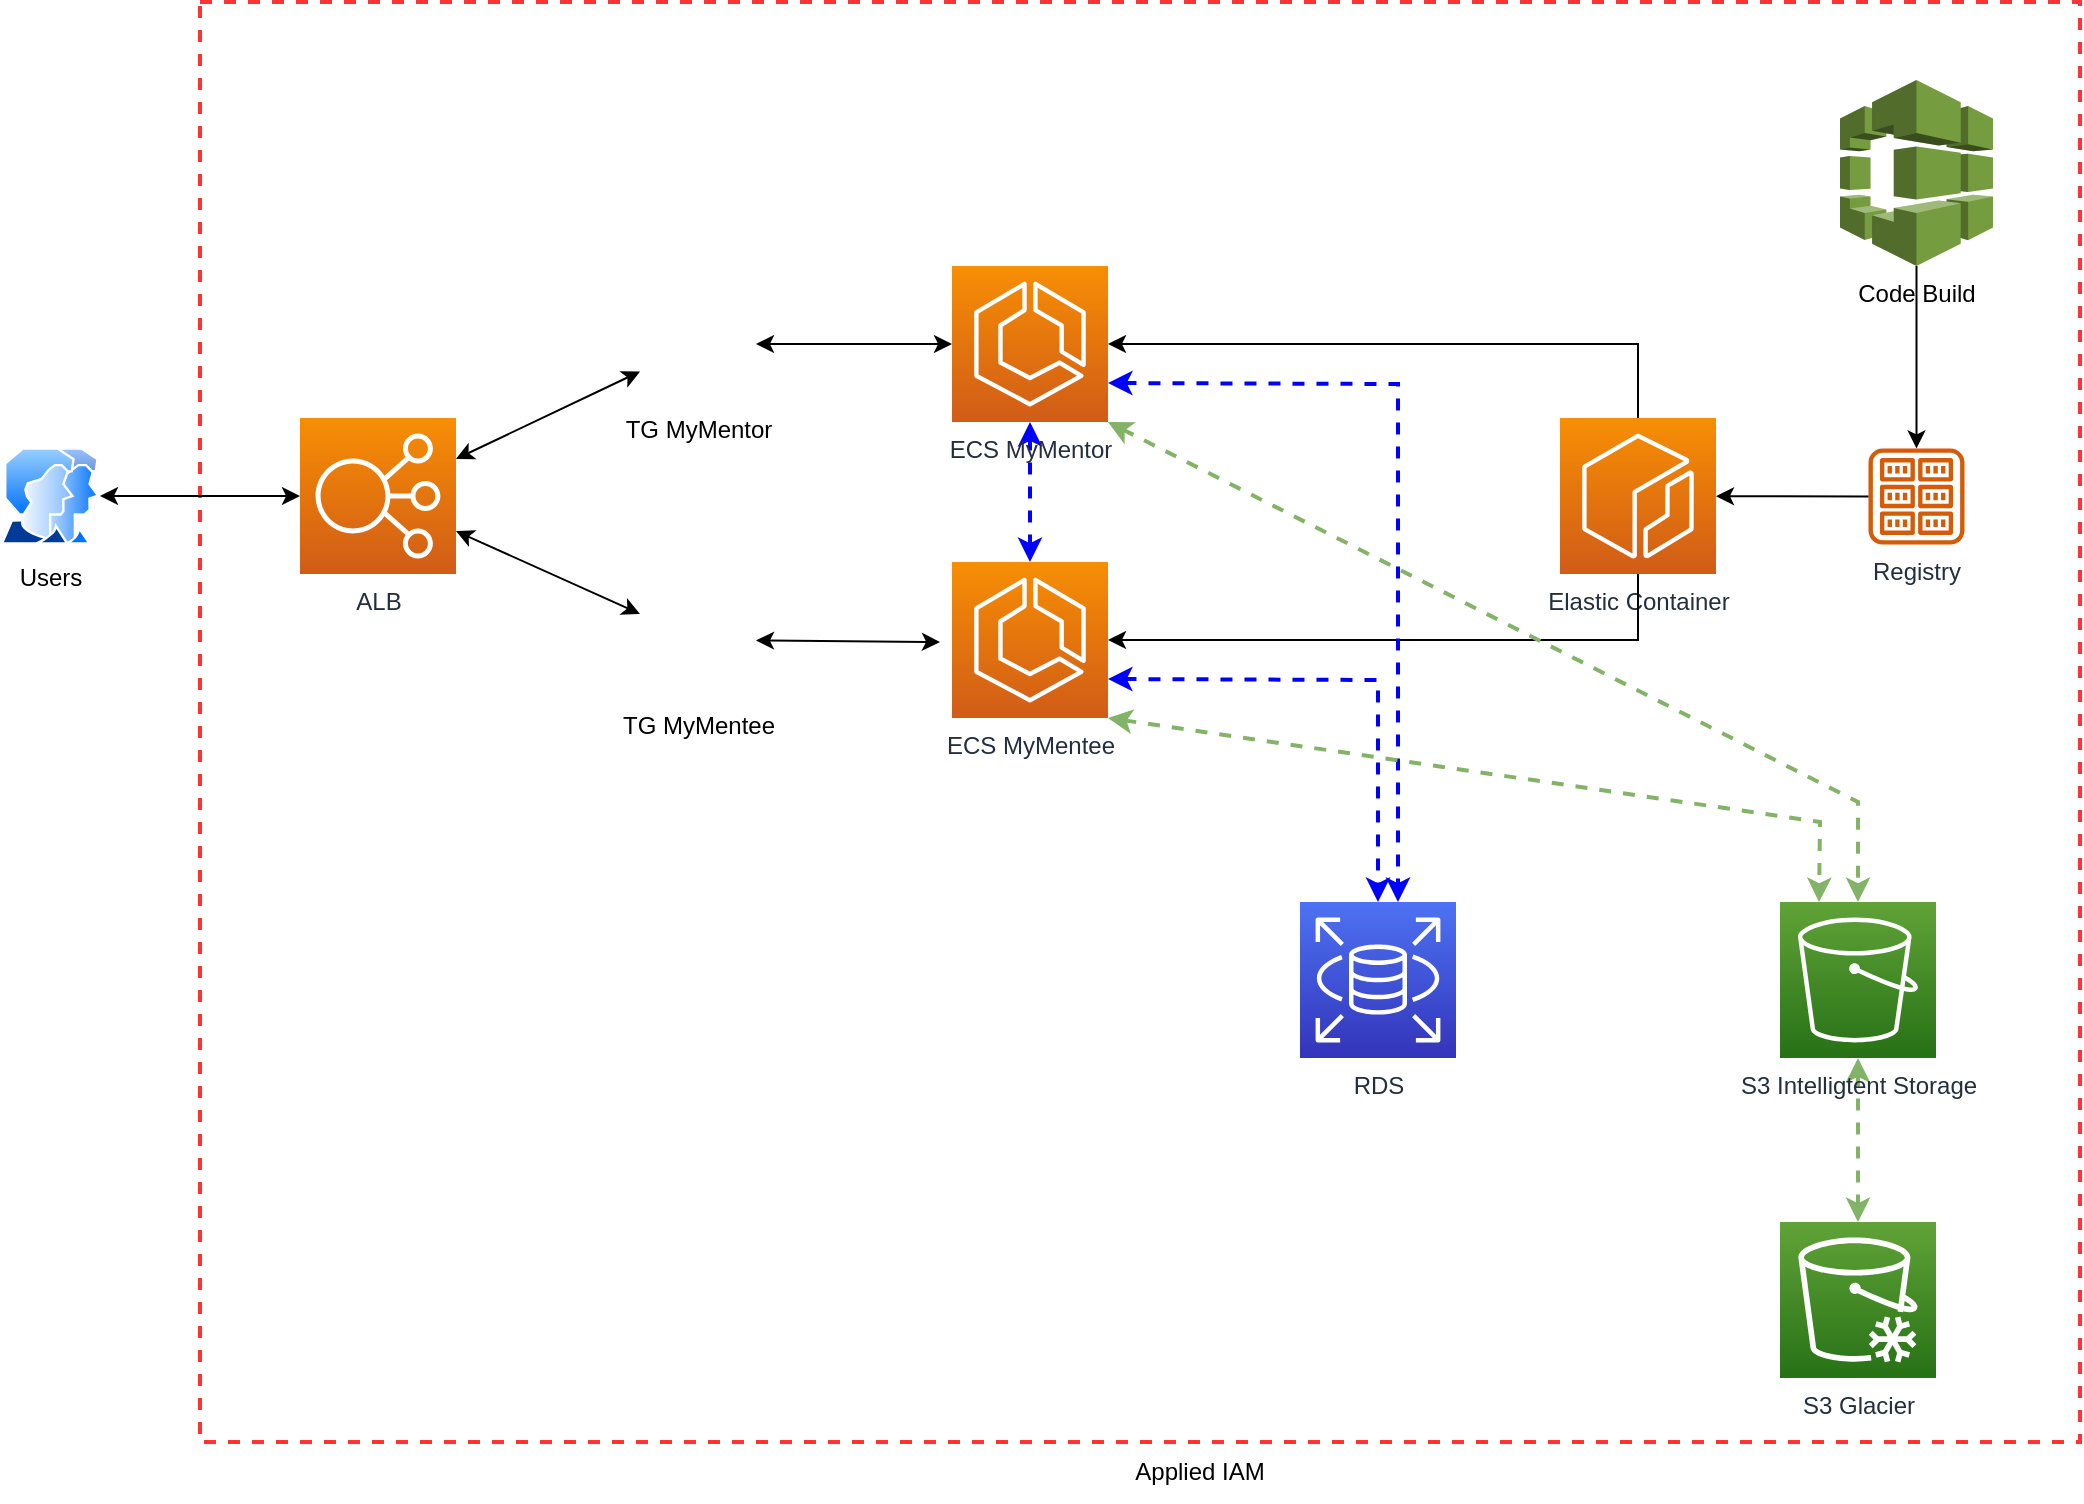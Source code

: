 <mxfile version="17.5.0" type="device"><diagram id="Ht1M8jgEwFfnCIfOTk4-" name="Page-1"><mxGraphModel dx="1038" dy="536" grid="1" gridSize="10" guides="1" tooltips="1" connect="1" arrows="1" fold="1" page="1" pageScale="1" pageWidth="1169" pageHeight="827" math="0" shadow="0"><root><mxCell id="0"/><mxCell id="1" parent="0"/><mxCell id="7U3oCb1K3WaN6vHThKJk-41" value="" style="rounded=0;whiteSpace=wrap;html=1;strokeColor=#FF3333;dashed=1;strokeWidth=2;" parent="1" vertex="1"><mxGeometry x="180" y="60" width="940" height="720" as="geometry"/></mxCell><mxCell id="7U3oCb1K3WaN6vHThKJk-6" value="&lt;div&gt;RDS&lt;/div&gt;" style="sketch=0;points=[[0,0,0],[0.25,0,0],[0.5,0,0],[0.75,0,0],[1,0,0],[0,1,0],[0.25,1,0],[0.5,1,0],[0.75,1,0],[1,1,0],[0,0.25,0],[0,0.5,0],[0,0.75,0],[1,0.25,0],[1,0.5,0],[1,0.75,0]];outlineConnect=0;fontColor=#232F3E;gradientColor=#4D72F3;gradientDirection=north;fillColor=#3334B9;strokeColor=#ffffff;dashed=0;verticalLabelPosition=bottom;verticalAlign=top;align=center;html=1;fontSize=12;fontStyle=0;aspect=fixed;shape=mxgraph.aws4.resourceIcon;resIcon=mxgraph.aws4.rds;" parent="1" vertex="1"><mxGeometry x="730" y="510" width="78" height="78" as="geometry"/></mxCell><mxCell id="7U3oCb1K3WaN6vHThKJk-8" value="ALB" style="sketch=0;points=[[0,0,0],[0.25,0,0],[0.5,0,0],[0.75,0,0],[1,0,0],[0,1,0],[0.25,1,0],[0.5,1,0],[0.75,1,0],[1,1,0],[0,0.25,0],[0,0.5,0],[0,0.75,0],[1,0.25,0],[1,0.5,0],[1,0.75,0]];outlineConnect=0;fontColor=#232F3E;gradientColor=#F78E04;gradientDirection=north;fillColor=#D05C17;strokeColor=#ffffff;dashed=0;verticalLabelPosition=bottom;verticalAlign=top;align=center;html=1;fontSize=12;fontStyle=0;aspect=fixed;shape=mxgraph.aws4.resourceIcon;resIcon=mxgraph.aws4.elastic_load_balancing;" parent="1" vertex="1"><mxGeometry x="230" y="268" width="78" height="78" as="geometry"/></mxCell><mxCell id="7U3oCb1K3WaN6vHThKJk-40" value="" style="edgeStyle=elbowEdgeStyle;rounded=0;orthogonalLoop=1;jettySize=auto;html=1;dashed=1;startArrow=classic;startFill=1;strokeColor=#0000FF;strokeWidth=2;" parent="1" source="7U3oCb1K3WaN6vHThKJk-12" target="7U3oCb1K3WaN6vHThKJk-19" edge="1"><mxGeometry relative="1" as="geometry"/></mxCell><mxCell id="7U3oCb1K3WaN6vHThKJk-12" value="ECS MyMentor" style="sketch=0;points=[[0,0,0],[0.25,0,0],[0.5,0,0],[0.75,0,0],[1,0,0],[0,1,0],[0.25,1,0],[0.5,1,0],[0.75,1,0],[1,1,0],[0,0.25,0],[0,0.5,0],[0,0.75,0],[1,0.25,0],[1,0.5,0],[1,0.75,0]];outlineConnect=0;fontColor=#232F3E;gradientColor=#F78E04;gradientDirection=north;fillColor=#D05C17;strokeColor=#ffffff;dashed=0;verticalLabelPosition=bottom;verticalAlign=top;align=center;html=1;fontSize=12;fontStyle=0;aspect=fixed;shape=mxgraph.aws4.resourceIcon;resIcon=mxgraph.aws4.ecs;" parent="1" vertex="1"><mxGeometry x="556" y="192" width="78" height="78" as="geometry"/></mxCell><mxCell id="7U3oCb1K3WaN6vHThKJk-13" value="Elastic Container" style="sketch=0;points=[[0,0,0],[0.25,0,0],[0.5,0,0],[0.75,0,0],[1,0,0],[0,1,0],[0.25,1,0],[0.5,1,0],[0.75,1,0],[1,1,0],[0,0.25,0],[0,0.5,0],[0,0.75,0],[1,0.25,0],[1,0.5,0],[1,0.75,0]];outlineConnect=0;fontColor=#232F3E;gradientColor=#F78E04;gradientDirection=north;fillColor=#D05C17;strokeColor=#ffffff;dashed=0;verticalLabelPosition=bottom;verticalAlign=top;align=center;html=1;fontSize=12;fontStyle=0;aspect=fixed;shape=mxgraph.aws4.resourceIcon;resIcon=mxgraph.aws4.ecr;" parent="1" vertex="1"><mxGeometry x="860" y="268" width="78" height="78" as="geometry"/></mxCell><mxCell id="7U3oCb1K3WaN6vHThKJk-14" value="Registry" style="sketch=0;outlineConnect=0;fontColor=#232F3E;gradientColor=none;fillColor=#D45B07;strokeColor=none;dashed=0;verticalLabelPosition=bottom;verticalAlign=top;align=center;html=1;fontSize=12;fontStyle=0;aspect=fixed;pointerEvents=1;shape=mxgraph.aws4.registry;" parent="1" vertex="1"><mxGeometry x="1014.25" y="283.25" width="48" height="48" as="geometry"/></mxCell><mxCell id="7U3oCb1K3WaN6vHThKJk-15" value="Code Build" style="outlineConnect=0;dashed=0;verticalLabelPosition=bottom;verticalAlign=top;align=center;html=1;shape=mxgraph.aws3.codebuild;fillColor=#759C3E;gradientColor=none;" parent="1" vertex="1"><mxGeometry x="1000" y="99" width="76.5" height="93" as="geometry"/></mxCell><mxCell id="7U3oCb1K3WaN6vHThKJk-46" style="edgeStyle=elbowEdgeStyle;rounded=0;orthogonalLoop=1;jettySize=auto;html=1;dashed=1;startArrow=classic;startFill=1;strokeColor=#82b366;strokeWidth=2;entryX=0.5;entryY=0;entryDx=0;entryDy=0;entryPerimeter=0;fillColor=#d5e8d4;" parent="1" source="7U3oCb1K3WaN6vHThKJk-16" target="7U3oCb1K3WaN6vHThKJk-44" edge="1"><mxGeometry relative="1" as="geometry"><mxPoint x="1009" y="660" as="targetPoint"/></mxGeometry></mxCell><mxCell id="7U3oCb1K3WaN6vHThKJk-16" value="S3 Intelligtent Storage" style="sketch=0;points=[[0,0,0],[0.25,0,0],[0.5,0,0],[0.75,0,0],[1,0,0],[0,1,0],[0.25,1,0],[0.5,1,0],[0.75,1,0],[1,1,0],[0,0.25,0],[0,0.5,0],[0,0.75,0],[1,0.25,0],[1,0.5,0],[1,0.75,0]];outlineConnect=0;fontColor=#232F3E;gradientColor=#60A337;gradientDirection=north;fillColor=#277116;strokeColor=#ffffff;dashed=0;verticalLabelPosition=bottom;verticalAlign=top;align=center;html=1;fontSize=12;fontStyle=0;aspect=fixed;shape=mxgraph.aws4.resourceIcon;resIcon=mxgraph.aws4.s3;" parent="1" vertex="1"><mxGeometry x="970" y="510" width="78" height="78" as="geometry"/></mxCell><mxCell id="7U3oCb1K3WaN6vHThKJk-17" value="Users" style="aspect=fixed;perimeter=ellipsePerimeter;html=1;align=center;shadow=0;dashed=0;spacingTop=3;image;image=img/lib/active_directory/user_accounts.svg;" parent="1" vertex="1"><mxGeometry x="80" y="282.75" width="50" height="48.5" as="geometry"/></mxCell><mxCell id="7U3oCb1K3WaN6vHThKJk-18" value="" style="endArrow=classic;startArrow=classic;html=1;rounded=0;" parent="1" source="7U3oCb1K3WaN6vHThKJk-17" target="7U3oCb1K3WaN6vHThKJk-8" edge="1"><mxGeometry width="50" height="50" relative="1" as="geometry"><mxPoint x="500" y="350" as="sourcePoint"/><mxPoint x="550" y="300" as="targetPoint"/></mxGeometry></mxCell><mxCell id="7U3oCb1K3WaN6vHThKJk-19" value="ECS MyMentee" style="sketch=0;points=[[0,0,0],[0.25,0,0],[0.5,0,0],[0.75,0,0],[1,0,0],[0,1,0],[0.25,1,0],[0.5,1,0],[0.75,1,0],[1,1,0],[0,0.25,0],[0,0.5,0],[0,0.75,0],[1,0.25,0],[1,0.5,0],[1,0.75,0]];outlineConnect=0;fontColor=#232F3E;gradientColor=#F78E04;gradientDirection=north;fillColor=#D05C17;strokeColor=#ffffff;dashed=0;verticalLabelPosition=bottom;verticalAlign=top;align=center;html=1;fontSize=12;fontStyle=0;aspect=fixed;shape=mxgraph.aws4.resourceIcon;resIcon=mxgraph.aws4.ecs;" parent="1" vertex="1"><mxGeometry x="556" y="340" width="78" height="78" as="geometry"/></mxCell><mxCell id="7U3oCb1K3WaN6vHThKJk-20" value="TG MyMentee" style="shape=image;html=1;verticalAlign=top;verticalLabelPosition=bottom;labelBackgroundColor=#ffffff;imageAspect=0;aspect=fixed;image=https://cdn1.iconfinder.com/data/icons/unicons-line-vol-3/24/focus-target-128.png" parent="1" vertex="1"><mxGeometry x="400" y="350" width="58" height="58" as="geometry"/></mxCell><mxCell id="7U3oCb1K3WaN6vHThKJk-21" value="TG MyMentor" style="shape=image;html=1;verticalAlign=top;verticalLabelPosition=bottom;labelBackgroundColor=#ffffff;imageAspect=0;aspect=fixed;image=https://cdn1.iconfinder.com/data/icons/unicons-line-vol-3/24/focus-target-128.png" parent="1" vertex="1"><mxGeometry x="400" y="202" width="58" height="58" as="geometry"/></mxCell><mxCell id="7U3oCb1K3WaN6vHThKJk-22" value="" style="endArrow=classic;html=1;rounded=0;" parent="1" source="7U3oCb1K3WaN6vHThKJk-15" target="7U3oCb1K3WaN6vHThKJk-14" edge="1"><mxGeometry width="50" height="50" relative="1" as="geometry"><mxPoint x="500" y="350" as="sourcePoint"/><mxPoint x="550" y="300" as="targetPoint"/></mxGeometry></mxCell><mxCell id="7U3oCb1K3WaN6vHThKJk-23" value="" style="endArrow=classic;html=1;rounded=0;" parent="1" source="7U3oCb1K3WaN6vHThKJk-14" target="7U3oCb1K3WaN6vHThKJk-13" edge="1"><mxGeometry width="50" height="50" relative="1" as="geometry"><mxPoint x="500" y="350" as="sourcePoint"/><mxPoint x="550" y="300" as="targetPoint"/></mxGeometry></mxCell><mxCell id="7U3oCb1K3WaN6vHThKJk-24" value="" style="endArrow=classic;html=1;rounded=0;" parent="1" source="7U3oCb1K3WaN6vHThKJk-13" target="7U3oCb1K3WaN6vHThKJk-12" edge="1"><mxGeometry width="50" height="50" relative="1" as="geometry"><mxPoint x="500" y="350" as="sourcePoint"/><mxPoint x="550" y="300" as="targetPoint"/><Array as="points"><mxPoint x="899" y="231"/></Array></mxGeometry></mxCell><mxCell id="7U3oCb1K3WaN6vHThKJk-25" value="" style="endArrow=classic;html=1;rounded=0;entryX=1;entryY=0.5;entryDx=0;entryDy=0;entryPerimeter=0;" parent="1" source="7U3oCb1K3WaN6vHThKJk-13" target="7U3oCb1K3WaN6vHThKJk-19" edge="1"><mxGeometry width="50" height="50" relative="1" as="geometry"><mxPoint x="500" y="350" as="sourcePoint"/><mxPoint x="550" y="300" as="targetPoint"/><Array as="points"><mxPoint x="899" y="379"/></Array></mxGeometry></mxCell><mxCell id="7U3oCb1K3WaN6vHThKJk-26" value="" style="endArrow=classic;startArrow=classic;html=1;rounded=0;" parent="1" source="7U3oCb1K3WaN6vHThKJk-20" edge="1"><mxGeometry width="50" height="50" relative="1" as="geometry"><mxPoint x="500" y="430" as="sourcePoint"/><mxPoint x="550" y="380" as="targetPoint"/></mxGeometry></mxCell><mxCell id="7U3oCb1K3WaN6vHThKJk-27" value="" style="endArrow=classic;startArrow=classic;html=1;rounded=0;entryX=0;entryY=0.5;entryDx=0;entryDy=0;entryPerimeter=0;" parent="1" source="7U3oCb1K3WaN6vHThKJk-21" target="7U3oCb1K3WaN6vHThKJk-12" edge="1"><mxGeometry width="50" height="50" relative="1" as="geometry"><mxPoint x="500" y="430" as="sourcePoint"/><mxPoint x="550" y="380" as="targetPoint"/></mxGeometry></mxCell><mxCell id="7U3oCb1K3WaN6vHThKJk-28" value="" style="endArrow=classic;startArrow=classic;html=1;rounded=0;" parent="1" source="7U3oCb1K3WaN6vHThKJk-8" target="7U3oCb1K3WaN6vHThKJk-20" edge="1"><mxGeometry width="50" height="50" relative="1" as="geometry"><mxPoint x="500" y="430" as="sourcePoint"/><mxPoint x="550" y="380" as="targetPoint"/></mxGeometry></mxCell><mxCell id="7U3oCb1K3WaN6vHThKJk-29" value="" style="endArrow=classic;startArrow=classic;html=1;rounded=0;" parent="1" source="7U3oCb1K3WaN6vHThKJk-8" target="7U3oCb1K3WaN6vHThKJk-21" edge="1"><mxGeometry width="50" height="50" relative="1" as="geometry"><mxPoint x="500" y="430" as="sourcePoint"/><mxPoint x="550" y="380" as="targetPoint"/></mxGeometry></mxCell><mxCell id="7U3oCb1K3WaN6vHThKJk-36" value="" style="endArrow=classic;startArrow=classic;html=1;rounded=0;dashed=1;exitX=1;exitY=0.75;exitDx=0;exitDy=0;exitPerimeter=0;strokeWidth=2;strokeColor=#0000FF;" parent="1" source="7U3oCb1K3WaN6vHThKJk-19" target="7U3oCb1K3WaN6vHThKJk-6" edge="1"><mxGeometry width="50" height="50" relative="1" as="geometry"><mxPoint x="500" y="380" as="sourcePoint"/><mxPoint x="550" y="330" as="targetPoint"/><Array as="points"><mxPoint x="769" y="399"/></Array></mxGeometry></mxCell><mxCell id="7U3oCb1K3WaN6vHThKJk-37" value="" style="endArrow=classic;startArrow=classic;html=1;rounded=0;dashed=1;exitX=1;exitY=0.75;exitDx=0;exitDy=0;exitPerimeter=0;strokeWidth=2;strokeColor=#0000FF;" parent="1" source="7U3oCb1K3WaN6vHThKJk-12" edge="1"><mxGeometry width="50" height="50" relative="1" as="geometry"><mxPoint x="644" y="408.5" as="sourcePoint"/><mxPoint x="779" y="510" as="targetPoint"/><Array as="points"><mxPoint x="779" y="251"/></Array></mxGeometry></mxCell><mxCell id="7U3oCb1K3WaN6vHThKJk-38" value="" style="endArrow=classic;startArrow=classic;html=1;rounded=0;dashed=1;exitX=1;exitY=1;exitDx=0;exitDy=0;exitPerimeter=0;entryX=0.5;entryY=0;entryDx=0;entryDy=0;entryPerimeter=0;fillColor=#d5e8d4;strokeColor=#82b366;strokeWidth=2;" parent="1" source="7U3oCb1K3WaN6vHThKJk-12" target="7U3oCb1K3WaN6vHThKJk-16" edge="1"><mxGeometry width="50" height="50" relative="1" as="geometry"><mxPoint x="644" y="260.5" as="sourcePoint"/><mxPoint x="789" y="570" as="targetPoint"/><Array as="points"><mxPoint x="1009" y="460"/></Array></mxGeometry></mxCell><mxCell id="7U3oCb1K3WaN6vHThKJk-39" value="" style="endArrow=classic;startArrow=classic;html=1;rounded=0;dashed=1;exitX=1;exitY=1;exitDx=0;exitDy=0;exitPerimeter=0;entryX=0.25;entryY=0;entryDx=0;entryDy=0;entryPerimeter=0;fillColor=#d5e8d4;strokeColor=#82b366;strokeWidth=2;" parent="1" source="7U3oCb1K3WaN6vHThKJk-19" target="7U3oCb1K3WaN6vHThKJk-16" edge="1"><mxGeometry width="50" height="50" relative="1" as="geometry"><mxPoint x="644" y="280" as="sourcePoint"/><mxPoint x="1019" y="570" as="targetPoint"/><Array as="points"><mxPoint x="990" y="470"/></Array></mxGeometry></mxCell><mxCell id="7U3oCb1K3WaN6vHThKJk-44" value="S3 Glacier" style="sketch=0;points=[[0,0,0],[0.25,0,0],[0.5,0,0],[0.75,0,0],[1,0,0],[0,1,0],[0.25,1,0],[0.5,1,0],[0.75,1,0],[1,1,0],[0,0.25,0],[0,0.5,0],[0,0.75,0],[1,0.25,0],[1,0.5,0],[1,0.75,0]];outlineConnect=0;fontColor=#232F3E;gradientColor=#60A337;gradientDirection=north;fillColor=#277116;strokeColor=#ffffff;dashed=0;verticalLabelPosition=bottom;verticalAlign=top;align=center;html=1;fontSize=12;fontStyle=0;aspect=fixed;shape=mxgraph.aws4.resourceIcon;resIcon=mxgraph.aws4.glacier;" parent="1" vertex="1"><mxGeometry x="970" y="670" width="78" height="78" as="geometry"/></mxCell><mxCell id="7U3oCb1K3WaN6vHThKJk-47" value="Applied IAM" style="text;html=1;strokeColor=none;fillColor=none;align=center;verticalAlign=middle;whiteSpace=wrap;rounded=0;dashed=1;" parent="1" vertex="1"><mxGeometry x="610" y="780" width="140" height="30" as="geometry"/></mxCell></root></mxGraphModel></diagram></mxfile>